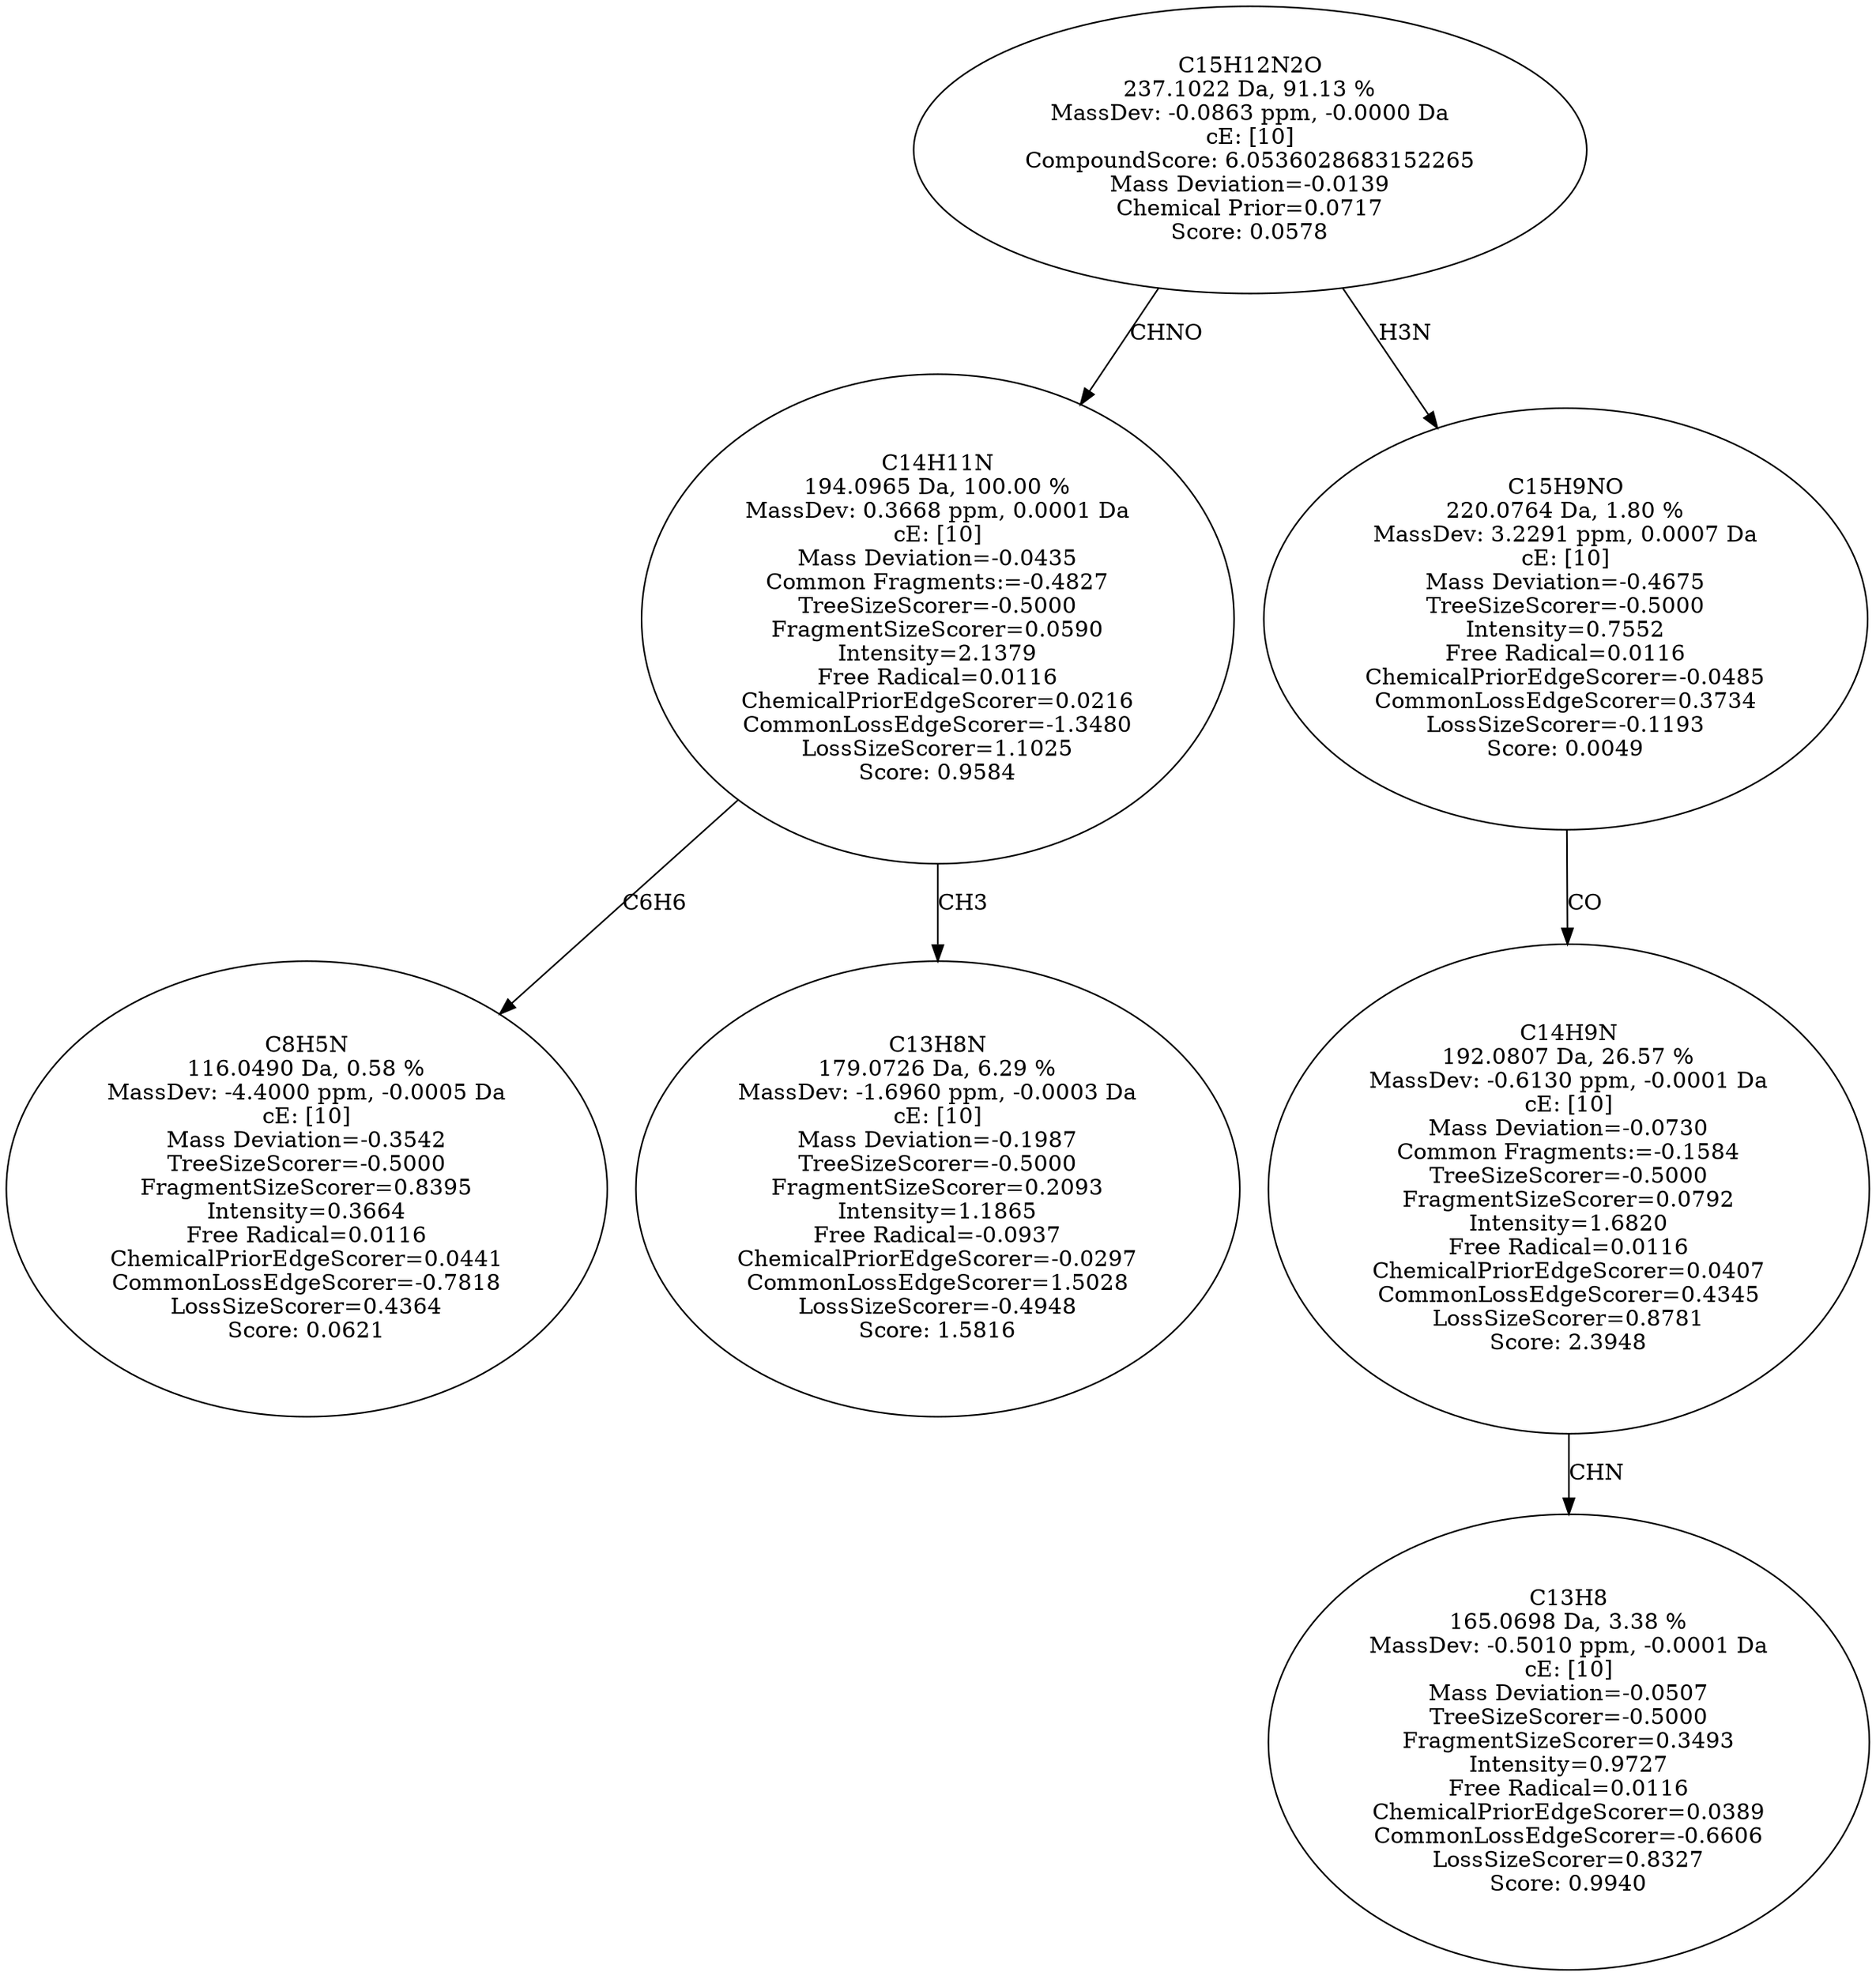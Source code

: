 strict digraph {
v1 [label="C8H5N\n116.0490 Da, 0.58 %\nMassDev: -4.4000 ppm, -0.0005 Da\ncE: [10]\nMass Deviation=-0.3542\nTreeSizeScorer=-0.5000\nFragmentSizeScorer=0.8395\nIntensity=0.3664\nFree Radical=0.0116\nChemicalPriorEdgeScorer=0.0441\nCommonLossEdgeScorer=-0.7818\nLossSizeScorer=0.4364\nScore: 0.0621"];
v2 [label="C13H8N\n179.0726 Da, 6.29 %\nMassDev: -1.6960 ppm, -0.0003 Da\ncE: [10]\nMass Deviation=-0.1987\nTreeSizeScorer=-0.5000\nFragmentSizeScorer=0.2093\nIntensity=1.1865\nFree Radical=-0.0937\nChemicalPriorEdgeScorer=-0.0297\nCommonLossEdgeScorer=1.5028\nLossSizeScorer=-0.4948\nScore: 1.5816"];
v3 [label="C14H11N\n194.0965 Da, 100.00 %\nMassDev: 0.3668 ppm, 0.0001 Da\ncE: [10]\nMass Deviation=-0.0435\nCommon Fragments:=-0.4827\nTreeSizeScorer=-0.5000\nFragmentSizeScorer=0.0590\nIntensity=2.1379\nFree Radical=0.0116\nChemicalPriorEdgeScorer=0.0216\nCommonLossEdgeScorer=-1.3480\nLossSizeScorer=1.1025\nScore: 0.9584"];
v4 [label="C13H8\n165.0698 Da, 3.38 %\nMassDev: -0.5010 ppm, -0.0001 Da\ncE: [10]\nMass Deviation=-0.0507\nTreeSizeScorer=-0.5000\nFragmentSizeScorer=0.3493\nIntensity=0.9727\nFree Radical=0.0116\nChemicalPriorEdgeScorer=0.0389\nCommonLossEdgeScorer=-0.6606\nLossSizeScorer=0.8327\nScore: 0.9940"];
v5 [label="C14H9N\n192.0807 Da, 26.57 %\nMassDev: -0.6130 ppm, -0.0001 Da\ncE: [10]\nMass Deviation=-0.0730\nCommon Fragments:=-0.1584\nTreeSizeScorer=-0.5000\nFragmentSizeScorer=0.0792\nIntensity=1.6820\nFree Radical=0.0116\nChemicalPriorEdgeScorer=0.0407\nCommonLossEdgeScorer=0.4345\nLossSizeScorer=0.8781\nScore: 2.3948"];
v6 [label="C15H9NO\n220.0764 Da, 1.80 %\nMassDev: 3.2291 ppm, 0.0007 Da\ncE: [10]\nMass Deviation=-0.4675\nTreeSizeScorer=-0.5000\nIntensity=0.7552\nFree Radical=0.0116\nChemicalPriorEdgeScorer=-0.0485\nCommonLossEdgeScorer=0.3734\nLossSizeScorer=-0.1193\nScore: 0.0049"];
v7 [label="C15H12N2O\n237.1022 Da, 91.13 %\nMassDev: -0.0863 ppm, -0.0000 Da\ncE: [10]\nCompoundScore: 6.0536028683152265\nMass Deviation=-0.0139\nChemical Prior=0.0717\nScore: 0.0578"];
v3 -> v1 [label="C6H6"];
v3 -> v2 [label="CH3"];
v7 -> v3 [label="CHNO"];
v5 -> v4 [label="CHN"];
v6 -> v5 [label="CO"];
v7 -> v6 [label="H3N"];
}
